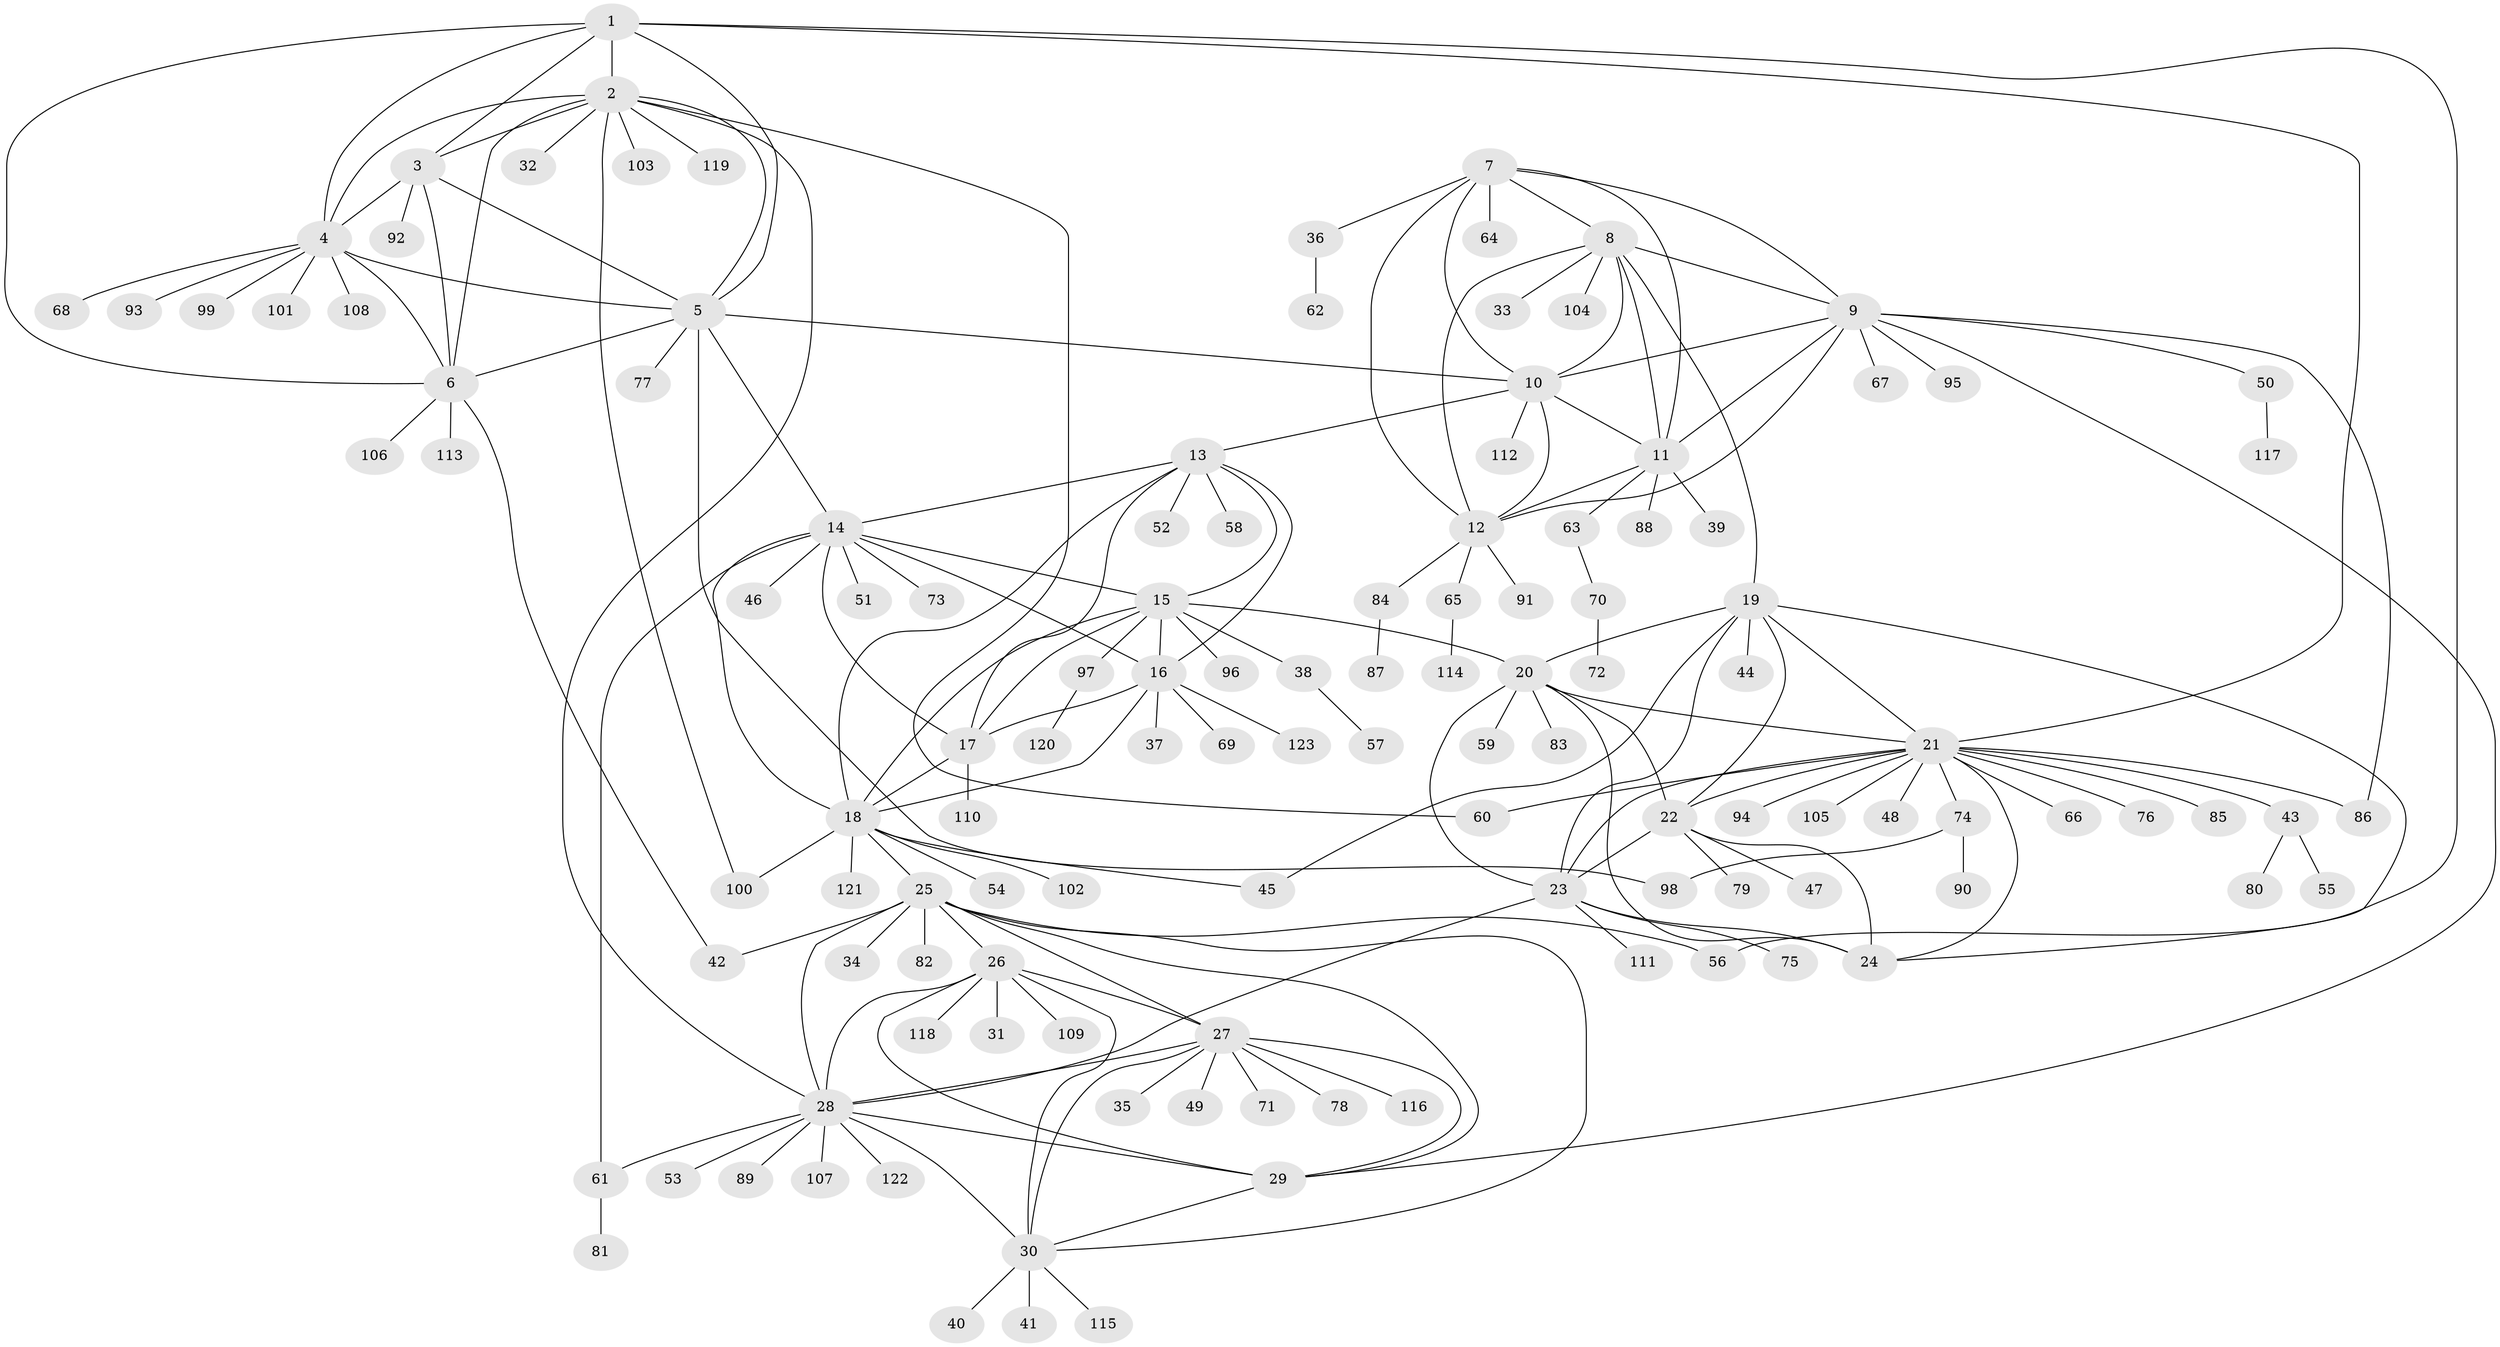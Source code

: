// Generated by graph-tools (version 1.1) at 2025/02/03/09/25 03:02:50]
// undirected, 123 vertices, 186 edges
graph export_dot {
graph [start="1"]
  node [color=gray90,style=filled];
  1;
  2;
  3;
  4;
  5;
  6;
  7;
  8;
  9;
  10;
  11;
  12;
  13;
  14;
  15;
  16;
  17;
  18;
  19;
  20;
  21;
  22;
  23;
  24;
  25;
  26;
  27;
  28;
  29;
  30;
  31;
  32;
  33;
  34;
  35;
  36;
  37;
  38;
  39;
  40;
  41;
  42;
  43;
  44;
  45;
  46;
  47;
  48;
  49;
  50;
  51;
  52;
  53;
  54;
  55;
  56;
  57;
  58;
  59;
  60;
  61;
  62;
  63;
  64;
  65;
  66;
  67;
  68;
  69;
  70;
  71;
  72;
  73;
  74;
  75;
  76;
  77;
  78;
  79;
  80;
  81;
  82;
  83;
  84;
  85;
  86;
  87;
  88;
  89;
  90;
  91;
  92;
  93;
  94;
  95;
  96;
  97;
  98;
  99;
  100;
  101;
  102;
  103;
  104;
  105;
  106;
  107;
  108;
  109;
  110;
  111;
  112;
  113;
  114;
  115;
  116;
  117;
  118;
  119;
  120;
  121;
  122;
  123;
  1 -- 2;
  1 -- 3;
  1 -- 4;
  1 -- 5;
  1 -- 6;
  1 -- 21;
  1 -- 56;
  2 -- 3;
  2 -- 4;
  2 -- 5;
  2 -- 6;
  2 -- 28;
  2 -- 32;
  2 -- 60;
  2 -- 100;
  2 -- 103;
  2 -- 119;
  3 -- 4;
  3 -- 5;
  3 -- 6;
  3 -- 92;
  4 -- 5;
  4 -- 6;
  4 -- 68;
  4 -- 93;
  4 -- 99;
  4 -- 101;
  4 -- 108;
  5 -- 6;
  5 -- 10;
  5 -- 14;
  5 -- 77;
  5 -- 98;
  6 -- 42;
  6 -- 106;
  6 -- 113;
  7 -- 8;
  7 -- 9;
  7 -- 10;
  7 -- 11;
  7 -- 12;
  7 -- 36;
  7 -- 64;
  8 -- 9;
  8 -- 10;
  8 -- 11;
  8 -- 12;
  8 -- 19;
  8 -- 33;
  8 -- 104;
  9 -- 10;
  9 -- 11;
  9 -- 12;
  9 -- 29;
  9 -- 50;
  9 -- 67;
  9 -- 86;
  9 -- 95;
  10 -- 11;
  10 -- 12;
  10 -- 13;
  10 -- 112;
  11 -- 12;
  11 -- 39;
  11 -- 63;
  11 -- 88;
  12 -- 65;
  12 -- 84;
  12 -- 91;
  13 -- 14;
  13 -- 15;
  13 -- 16;
  13 -- 17;
  13 -- 18;
  13 -- 52;
  13 -- 58;
  14 -- 15;
  14 -- 16;
  14 -- 17;
  14 -- 18;
  14 -- 46;
  14 -- 51;
  14 -- 61;
  14 -- 73;
  15 -- 16;
  15 -- 17;
  15 -- 18;
  15 -- 20;
  15 -- 38;
  15 -- 96;
  15 -- 97;
  16 -- 17;
  16 -- 18;
  16 -- 37;
  16 -- 69;
  16 -- 123;
  17 -- 18;
  17 -- 110;
  18 -- 25;
  18 -- 45;
  18 -- 54;
  18 -- 100;
  18 -- 102;
  18 -- 121;
  19 -- 20;
  19 -- 21;
  19 -- 22;
  19 -- 23;
  19 -- 24;
  19 -- 44;
  19 -- 45;
  20 -- 21;
  20 -- 22;
  20 -- 23;
  20 -- 24;
  20 -- 59;
  20 -- 83;
  21 -- 22;
  21 -- 23;
  21 -- 24;
  21 -- 43;
  21 -- 48;
  21 -- 60;
  21 -- 66;
  21 -- 74;
  21 -- 76;
  21 -- 85;
  21 -- 86;
  21 -- 94;
  21 -- 105;
  22 -- 23;
  22 -- 24;
  22 -- 47;
  22 -- 79;
  23 -- 24;
  23 -- 28;
  23 -- 75;
  23 -- 111;
  25 -- 26;
  25 -- 27;
  25 -- 28;
  25 -- 29;
  25 -- 30;
  25 -- 34;
  25 -- 42;
  25 -- 56;
  25 -- 82;
  26 -- 27;
  26 -- 28;
  26 -- 29;
  26 -- 30;
  26 -- 31;
  26 -- 109;
  26 -- 118;
  27 -- 28;
  27 -- 29;
  27 -- 30;
  27 -- 35;
  27 -- 49;
  27 -- 71;
  27 -- 78;
  27 -- 116;
  28 -- 29;
  28 -- 30;
  28 -- 53;
  28 -- 61;
  28 -- 89;
  28 -- 107;
  28 -- 122;
  29 -- 30;
  30 -- 40;
  30 -- 41;
  30 -- 115;
  36 -- 62;
  38 -- 57;
  43 -- 55;
  43 -- 80;
  50 -- 117;
  61 -- 81;
  63 -- 70;
  65 -- 114;
  70 -- 72;
  74 -- 90;
  74 -- 98;
  84 -- 87;
  97 -- 120;
}
